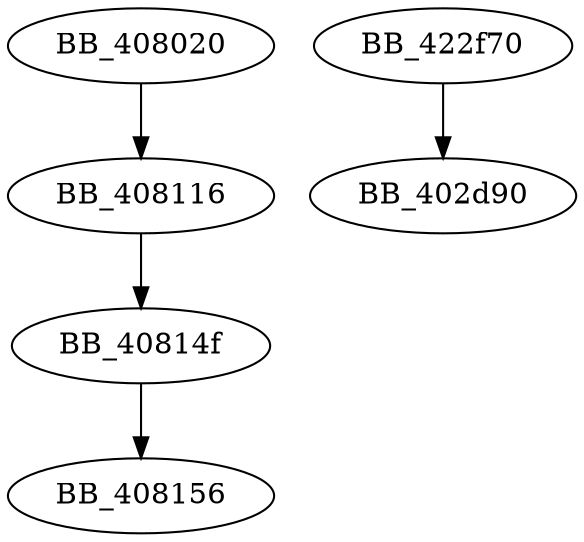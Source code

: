 DiGraph sub_408020{
BB_408020->BB_408116
BB_408116->BB_40814f
BB_40814f->BB_408156
BB_422f70->BB_402d90
}
